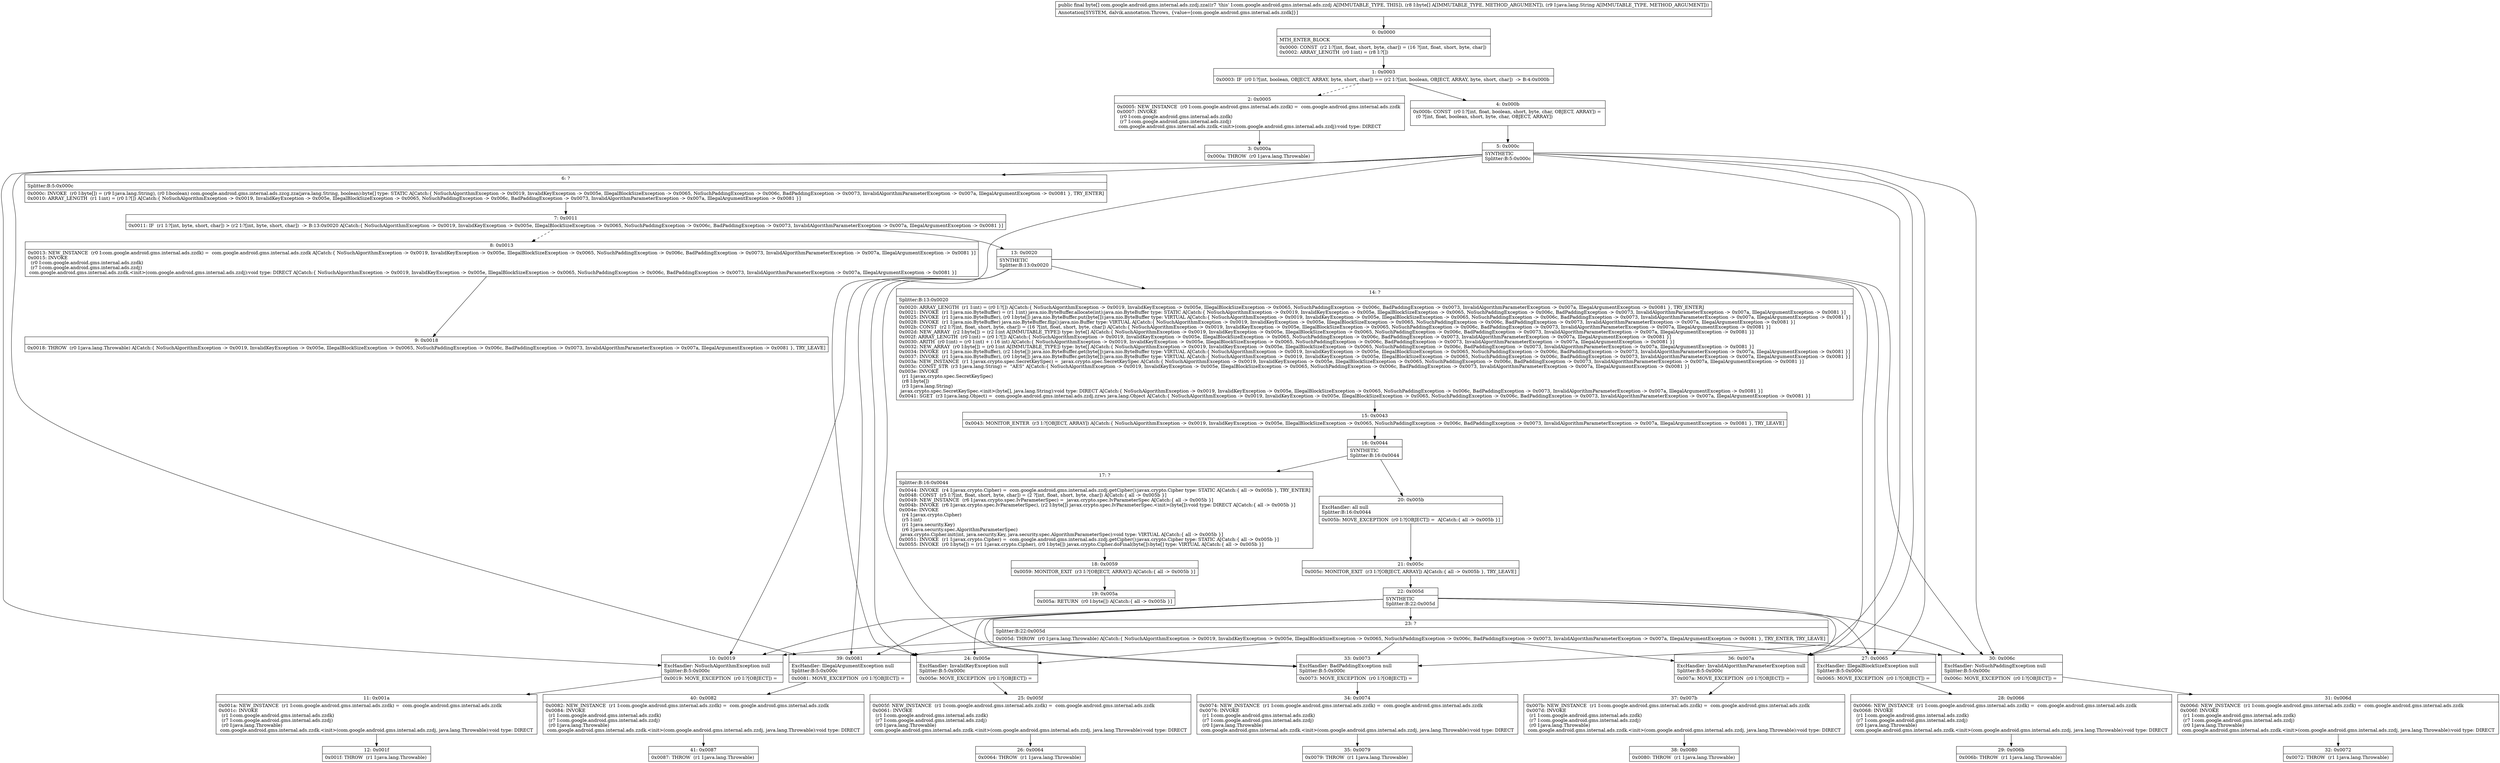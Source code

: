 digraph "CFG forcom.google.android.gms.internal.ads.zzdj.zza([BLjava\/lang\/String;)[B" {
Node_0 [shape=record,label="{0\:\ 0x0000|MTH_ENTER_BLOCK\l|0x0000: CONST  (r2 I:?[int, float, short, byte, char]) = (16 ?[int, float, short, byte, char]) \l0x0002: ARRAY_LENGTH  (r0 I:int) = (r8 I:?[]) \l}"];
Node_1 [shape=record,label="{1\:\ 0x0003|0x0003: IF  (r0 I:?[int, boolean, OBJECT, ARRAY, byte, short, char]) == (r2 I:?[int, boolean, OBJECT, ARRAY, byte, short, char])  \-\> B:4:0x000b \l}"];
Node_2 [shape=record,label="{2\:\ 0x0005|0x0005: NEW_INSTANCE  (r0 I:com.google.android.gms.internal.ads.zzdk) =  com.google.android.gms.internal.ads.zzdk \l0x0007: INVOKE  \l  (r0 I:com.google.android.gms.internal.ads.zzdk)\l  (r7 I:com.google.android.gms.internal.ads.zzdj)\l com.google.android.gms.internal.ads.zzdk.\<init\>(com.google.android.gms.internal.ads.zzdj):void type: DIRECT \l}"];
Node_3 [shape=record,label="{3\:\ 0x000a|0x000a: THROW  (r0 I:java.lang.Throwable) \l}"];
Node_4 [shape=record,label="{4\:\ 0x000b|0x000b: CONST  (r0 I:?[int, float, boolean, short, byte, char, OBJECT, ARRAY]) = \l  (0 ?[int, float, boolean, short, byte, char, OBJECT, ARRAY])\l \l}"];
Node_5 [shape=record,label="{5\:\ 0x000c|SYNTHETIC\lSplitter:B:5:0x000c\l}"];
Node_6 [shape=record,label="{6\:\ ?|Splitter:B:5:0x000c\l|0x000c: INVOKE  (r0 I:byte[]) = (r9 I:java.lang.String), (r0 I:boolean) com.google.android.gms.internal.ads.zzcg.zza(java.lang.String, boolean):byte[] type: STATIC A[Catch:\{ NoSuchAlgorithmException \-\> 0x0019, InvalidKeyException \-\> 0x005e, IllegalBlockSizeException \-\> 0x0065, NoSuchPaddingException \-\> 0x006c, BadPaddingException \-\> 0x0073, InvalidAlgorithmParameterException \-\> 0x007a, IllegalArgumentException \-\> 0x0081 \}, TRY_ENTER]\l0x0010: ARRAY_LENGTH  (r1 I:int) = (r0 I:?[]) A[Catch:\{ NoSuchAlgorithmException \-\> 0x0019, InvalidKeyException \-\> 0x005e, IllegalBlockSizeException \-\> 0x0065, NoSuchPaddingException \-\> 0x006c, BadPaddingException \-\> 0x0073, InvalidAlgorithmParameterException \-\> 0x007a, IllegalArgumentException \-\> 0x0081 \}]\l}"];
Node_7 [shape=record,label="{7\:\ 0x0011|0x0011: IF  (r1 I:?[int, byte, short, char]) \> (r2 I:?[int, byte, short, char])  \-\> B:13:0x0020 A[Catch:\{ NoSuchAlgorithmException \-\> 0x0019, InvalidKeyException \-\> 0x005e, IllegalBlockSizeException \-\> 0x0065, NoSuchPaddingException \-\> 0x006c, BadPaddingException \-\> 0x0073, InvalidAlgorithmParameterException \-\> 0x007a, IllegalArgumentException \-\> 0x0081 \}]\l}"];
Node_8 [shape=record,label="{8\:\ 0x0013|0x0013: NEW_INSTANCE  (r0 I:com.google.android.gms.internal.ads.zzdk) =  com.google.android.gms.internal.ads.zzdk A[Catch:\{ NoSuchAlgorithmException \-\> 0x0019, InvalidKeyException \-\> 0x005e, IllegalBlockSizeException \-\> 0x0065, NoSuchPaddingException \-\> 0x006c, BadPaddingException \-\> 0x0073, InvalidAlgorithmParameterException \-\> 0x007a, IllegalArgumentException \-\> 0x0081 \}]\l0x0015: INVOKE  \l  (r0 I:com.google.android.gms.internal.ads.zzdk)\l  (r7 I:com.google.android.gms.internal.ads.zzdj)\l com.google.android.gms.internal.ads.zzdk.\<init\>(com.google.android.gms.internal.ads.zzdj):void type: DIRECT A[Catch:\{ NoSuchAlgorithmException \-\> 0x0019, InvalidKeyException \-\> 0x005e, IllegalBlockSizeException \-\> 0x0065, NoSuchPaddingException \-\> 0x006c, BadPaddingException \-\> 0x0073, InvalidAlgorithmParameterException \-\> 0x007a, IllegalArgumentException \-\> 0x0081 \}]\l}"];
Node_9 [shape=record,label="{9\:\ 0x0018|0x0018: THROW  (r0 I:java.lang.Throwable) A[Catch:\{ NoSuchAlgorithmException \-\> 0x0019, InvalidKeyException \-\> 0x005e, IllegalBlockSizeException \-\> 0x0065, NoSuchPaddingException \-\> 0x006c, BadPaddingException \-\> 0x0073, InvalidAlgorithmParameterException \-\> 0x007a, IllegalArgumentException \-\> 0x0081 \}, TRY_LEAVE]\l}"];
Node_10 [shape=record,label="{10\:\ 0x0019|ExcHandler: NoSuchAlgorithmException null\lSplitter:B:5:0x000c\l|0x0019: MOVE_EXCEPTION  (r0 I:?[OBJECT]) =  \l}"];
Node_11 [shape=record,label="{11\:\ 0x001a|0x001a: NEW_INSTANCE  (r1 I:com.google.android.gms.internal.ads.zzdk) =  com.google.android.gms.internal.ads.zzdk \l0x001c: INVOKE  \l  (r1 I:com.google.android.gms.internal.ads.zzdk)\l  (r7 I:com.google.android.gms.internal.ads.zzdj)\l  (r0 I:java.lang.Throwable)\l com.google.android.gms.internal.ads.zzdk.\<init\>(com.google.android.gms.internal.ads.zzdj, java.lang.Throwable):void type: DIRECT \l}"];
Node_12 [shape=record,label="{12\:\ 0x001f|0x001f: THROW  (r1 I:java.lang.Throwable) \l}"];
Node_13 [shape=record,label="{13\:\ 0x0020|SYNTHETIC\lSplitter:B:13:0x0020\l}"];
Node_14 [shape=record,label="{14\:\ ?|Splitter:B:13:0x0020\l|0x0020: ARRAY_LENGTH  (r1 I:int) = (r0 I:?[]) A[Catch:\{ NoSuchAlgorithmException \-\> 0x0019, InvalidKeyException \-\> 0x005e, IllegalBlockSizeException \-\> 0x0065, NoSuchPaddingException \-\> 0x006c, BadPaddingException \-\> 0x0073, InvalidAlgorithmParameterException \-\> 0x007a, IllegalArgumentException \-\> 0x0081 \}, TRY_ENTER]\l0x0021: INVOKE  (r1 I:java.nio.ByteBuffer) = (r1 I:int) java.nio.ByteBuffer.allocate(int):java.nio.ByteBuffer type: STATIC A[Catch:\{ NoSuchAlgorithmException \-\> 0x0019, InvalidKeyException \-\> 0x005e, IllegalBlockSizeException \-\> 0x0065, NoSuchPaddingException \-\> 0x006c, BadPaddingException \-\> 0x0073, InvalidAlgorithmParameterException \-\> 0x007a, IllegalArgumentException \-\> 0x0081 \}]\l0x0025: INVOKE  (r1 I:java.nio.ByteBuffer), (r0 I:byte[]) java.nio.ByteBuffer.put(byte[]):java.nio.ByteBuffer type: VIRTUAL A[Catch:\{ NoSuchAlgorithmException \-\> 0x0019, InvalidKeyException \-\> 0x005e, IllegalBlockSizeException \-\> 0x0065, NoSuchPaddingException \-\> 0x006c, BadPaddingException \-\> 0x0073, InvalidAlgorithmParameterException \-\> 0x007a, IllegalArgumentException \-\> 0x0081 \}]\l0x0028: INVOKE  (r1 I:java.nio.ByteBuffer) java.nio.ByteBuffer.flip():java.nio.Buffer type: VIRTUAL A[Catch:\{ NoSuchAlgorithmException \-\> 0x0019, InvalidKeyException \-\> 0x005e, IllegalBlockSizeException \-\> 0x0065, NoSuchPaddingException \-\> 0x006c, BadPaddingException \-\> 0x0073, InvalidAlgorithmParameterException \-\> 0x007a, IllegalArgumentException \-\> 0x0081 \}]\l0x002b: CONST  (r2 I:?[int, float, short, byte, char]) = (16 ?[int, float, short, byte, char]) A[Catch:\{ NoSuchAlgorithmException \-\> 0x0019, InvalidKeyException \-\> 0x005e, IllegalBlockSizeException \-\> 0x0065, NoSuchPaddingException \-\> 0x006c, BadPaddingException \-\> 0x0073, InvalidAlgorithmParameterException \-\> 0x007a, IllegalArgumentException \-\> 0x0081 \}]\l0x002d: NEW_ARRAY  (r2 I:byte[]) = (r2 I:int A[IMMUTABLE_TYPE]) type: byte[] A[Catch:\{ NoSuchAlgorithmException \-\> 0x0019, InvalidKeyException \-\> 0x005e, IllegalBlockSizeException \-\> 0x0065, NoSuchPaddingException \-\> 0x006c, BadPaddingException \-\> 0x0073, InvalidAlgorithmParameterException \-\> 0x007a, IllegalArgumentException \-\> 0x0081 \}]\l0x002f: ARRAY_LENGTH  (r0 I:int) = (r0 I:?[]) A[Catch:\{ NoSuchAlgorithmException \-\> 0x0019, InvalidKeyException \-\> 0x005e, IllegalBlockSizeException \-\> 0x0065, NoSuchPaddingException \-\> 0x006c, BadPaddingException \-\> 0x0073, InvalidAlgorithmParameterException \-\> 0x007a, IllegalArgumentException \-\> 0x0081 \}]\l0x0030: ARITH  (r0 I:int) = (r0 I:int) + (\-16 int) A[Catch:\{ NoSuchAlgorithmException \-\> 0x0019, InvalidKeyException \-\> 0x005e, IllegalBlockSizeException \-\> 0x0065, NoSuchPaddingException \-\> 0x006c, BadPaddingException \-\> 0x0073, InvalidAlgorithmParameterException \-\> 0x007a, IllegalArgumentException \-\> 0x0081 \}]\l0x0032: NEW_ARRAY  (r0 I:byte[]) = (r0 I:int A[IMMUTABLE_TYPE]) type: byte[] A[Catch:\{ NoSuchAlgorithmException \-\> 0x0019, InvalidKeyException \-\> 0x005e, IllegalBlockSizeException \-\> 0x0065, NoSuchPaddingException \-\> 0x006c, BadPaddingException \-\> 0x0073, InvalidAlgorithmParameterException \-\> 0x007a, IllegalArgumentException \-\> 0x0081 \}]\l0x0034: INVOKE  (r1 I:java.nio.ByteBuffer), (r2 I:byte[]) java.nio.ByteBuffer.get(byte[]):java.nio.ByteBuffer type: VIRTUAL A[Catch:\{ NoSuchAlgorithmException \-\> 0x0019, InvalidKeyException \-\> 0x005e, IllegalBlockSizeException \-\> 0x0065, NoSuchPaddingException \-\> 0x006c, BadPaddingException \-\> 0x0073, InvalidAlgorithmParameterException \-\> 0x007a, IllegalArgumentException \-\> 0x0081 \}]\l0x0037: INVOKE  (r1 I:java.nio.ByteBuffer), (r0 I:byte[]) java.nio.ByteBuffer.get(byte[]):java.nio.ByteBuffer type: VIRTUAL A[Catch:\{ NoSuchAlgorithmException \-\> 0x0019, InvalidKeyException \-\> 0x005e, IllegalBlockSizeException \-\> 0x0065, NoSuchPaddingException \-\> 0x006c, BadPaddingException \-\> 0x0073, InvalidAlgorithmParameterException \-\> 0x007a, IllegalArgumentException \-\> 0x0081 \}]\l0x003a: NEW_INSTANCE  (r1 I:javax.crypto.spec.SecretKeySpec) =  javax.crypto.spec.SecretKeySpec A[Catch:\{ NoSuchAlgorithmException \-\> 0x0019, InvalidKeyException \-\> 0x005e, IllegalBlockSizeException \-\> 0x0065, NoSuchPaddingException \-\> 0x006c, BadPaddingException \-\> 0x0073, InvalidAlgorithmParameterException \-\> 0x007a, IllegalArgumentException \-\> 0x0081 \}]\l0x003c: CONST_STR  (r3 I:java.lang.String) =  \"AES\" A[Catch:\{ NoSuchAlgorithmException \-\> 0x0019, InvalidKeyException \-\> 0x005e, IllegalBlockSizeException \-\> 0x0065, NoSuchPaddingException \-\> 0x006c, BadPaddingException \-\> 0x0073, InvalidAlgorithmParameterException \-\> 0x007a, IllegalArgumentException \-\> 0x0081 \}]\l0x003e: INVOKE  \l  (r1 I:javax.crypto.spec.SecretKeySpec)\l  (r8 I:byte[])\l  (r3 I:java.lang.String)\l javax.crypto.spec.SecretKeySpec.\<init\>(byte[], java.lang.String):void type: DIRECT A[Catch:\{ NoSuchAlgorithmException \-\> 0x0019, InvalidKeyException \-\> 0x005e, IllegalBlockSizeException \-\> 0x0065, NoSuchPaddingException \-\> 0x006c, BadPaddingException \-\> 0x0073, InvalidAlgorithmParameterException \-\> 0x007a, IllegalArgumentException \-\> 0x0081 \}]\l0x0041: SGET  (r3 I:java.lang.Object) =  com.google.android.gms.internal.ads.zzdj.zzws java.lang.Object A[Catch:\{ NoSuchAlgorithmException \-\> 0x0019, InvalidKeyException \-\> 0x005e, IllegalBlockSizeException \-\> 0x0065, NoSuchPaddingException \-\> 0x006c, BadPaddingException \-\> 0x0073, InvalidAlgorithmParameterException \-\> 0x007a, IllegalArgumentException \-\> 0x0081 \}]\l}"];
Node_15 [shape=record,label="{15\:\ 0x0043|0x0043: MONITOR_ENTER  (r3 I:?[OBJECT, ARRAY]) A[Catch:\{ NoSuchAlgorithmException \-\> 0x0019, InvalidKeyException \-\> 0x005e, IllegalBlockSizeException \-\> 0x0065, NoSuchPaddingException \-\> 0x006c, BadPaddingException \-\> 0x0073, InvalidAlgorithmParameterException \-\> 0x007a, IllegalArgumentException \-\> 0x0081 \}, TRY_LEAVE]\l}"];
Node_16 [shape=record,label="{16\:\ 0x0044|SYNTHETIC\lSplitter:B:16:0x0044\l}"];
Node_17 [shape=record,label="{17\:\ ?|Splitter:B:16:0x0044\l|0x0044: INVOKE  (r4 I:javax.crypto.Cipher) =  com.google.android.gms.internal.ads.zzdj.getCipher():javax.crypto.Cipher type: STATIC A[Catch:\{ all \-\> 0x005b \}, TRY_ENTER]\l0x0048: CONST  (r5 I:?[int, float, short, byte, char]) = (2 ?[int, float, short, byte, char]) A[Catch:\{ all \-\> 0x005b \}]\l0x0049: NEW_INSTANCE  (r6 I:javax.crypto.spec.IvParameterSpec) =  javax.crypto.spec.IvParameterSpec A[Catch:\{ all \-\> 0x005b \}]\l0x004b: INVOKE  (r6 I:javax.crypto.spec.IvParameterSpec), (r2 I:byte[]) javax.crypto.spec.IvParameterSpec.\<init\>(byte[]):void type: DIRECT A[Catch:\{ all \-\> 0x005b \}]\l0x004e: INVOKE  \l  (r4 I:javax.crypto.Cipher)\l  (r5 I:int)\l  (r1 I:java.security.Key)\l  (r6 I:java.security.spec.AlgorithmParameterSpec)\l javax.crypto.Cipher.init(int, java.security.Key, java.security.spec.AlgorithmParameterSpec):void type: VIRTUAL A[Catch:\{ all \-\> 0x005b \}]\l0x0051: INVOKE  (r1 I:javax.crypto.Cipher) =  com.google.android.gms.internal.ads.zzdj.getCipher():javax.crypto.Cipher type: STATIC A[Catch:\{ all \-\> 0x005b \}]\l0x0055: INVOKE  (r0 I:byte[]) = (r1 I:javax.crypto.Cipher), (r0 I:byte[]) javax.crypto.Cipher.doFinal(byte[]):byte[] type: VIRTUAL A[Catch:\{ all \-\> 0x005b \}]\l}"];
Node_18 [shape=record,label="{18\:\ 0x0059|0x0059: MONITOR_EXIT  (r3 I:?[OBJECT, ARRAY]) A[Catch:\{ all \-\> 0x005b \}]\l}"];
Node_19 [shape=record,label="{19\:\ 0x005a|0x005a: RETURN  (r0 I:byte[]) A[Catch:\{ all \-\> 0x005b \}]\l}"];
Node_20 [shape=record,label="{20\:\ 0x005b|ExcHandler: all null\lSplitter:B:16:0x0044\l|0x005b: MOVE_EXCEPTION  (r0 I:?[OBJECT]) =  A[Catch:\{ all \-\> 0x005b \}]\l}"];
Node_21 [shape=record,label="{21\:\ 0x005c|0x005c: MONITOR_EXIT  (r3 I:?[OBJECT, ARRAY]) A[Catch:\{ all \-\> 0x005b \}, TRY_LEAVE]\l}"];
Node_22 [shape=record,label="{22\:\ 0x005d|SYNTHETIC\lSplitter:B:22:0x005d\l}"];
Node_23 [shape=record,label="{23\:\ ?|Splitter:B:22:0x005d\l|0x005d: THROW  (r0 I:java.lang.Throwable) A[Catch:\{ NoSuchAlgorithmException \-\> 0x0019, InvalidKeyException \-\> 0x005e, IllegalBlockSizeException \-\> 0x0065, NoSuchPaddingException \-\> 0x006c, BadPaddingException \-\> 0x0073, InvalidAlgorithmParameterException \-\> 0x007a, IllegalArgumentException \-\> 0x0081 \}, TRY_ENTER, TRY_LEAVE]\l}"];
Node_24 [shape=record,label="{24\:\ 0x005e|ExcHandler: InvalidKeyException null\lSplitter:B:5:0x000c\l|0x005e: MOVE_EXCEPTION  (r0 I:?[OBJECT]) =  \l}"];
Node_25 [shape=record,label="{25\:\ 0x005f|0x005f: NEW_INSTANCE  (r1 I:com.google.android.gms.internal.ads.zzdk) =  com.google.android.gms.internal.ads.zzdk \l0x0061: INVOKE  \l  (r1 I:com.google.android.gms.internal.ads.zzdk)\l  (r7 I:com.google.android.gms.internal.ads.zzdj)\l  (r0 I:java.lang.Throwable)\l com.google.android.gms.internal.ads.zzdk.\<init\>(com.google.android.gms.internal.ads.zzdj, java.lang.Throwable):void type: DIRECT \l}"];
Node_26 [shape=record,label="{26\:\ 0x0064|0x0064: THROW  (r1 I:java.lang.Throwable) \l}"];
Node_27 [shape=record,label="{27\:\ 0x0065|ExcHandler: IllegalBlockSizeException null\lSplitter:B:5:0x000c\l|0x0065: MOVE_EXCEPTION  (r0 I:?[OBJECT]) =  \l}"];
Node_28 [shape=record,label="{28\:\ 0x0066|0x0066: NEW_INSTANCE  (r1 I:com.google.android.gms.internal.ads.zzdk) =  com.google.android.gms.internal.ads.zzdk \l0x0068: INVOKE  \l  (r1 I:com.google.android.gms.internal.ads.zzdk)\l  (r7 I:com.google.android.gms.internal.ads.zzdj)\l  (r0 I:java.lang.Throwable)\l com.google.android.gms.internal.ads.zzdk.\<init\>(com.google.android.gms.internal.ads.zzdj, java.lang.Throwable):void type: DIRECT \l}"];
Node_29 [shape=record,label="{29\:\ 0x006b|0x006b: THROW  (r1 I:java.lang.Throwable) \l}"];
Node_30 [shape=record,label="{30\:\ 0x006c|ExcHandler: NoSuchPaddingException null\lSplitter:B:5:0x000c\l|0x006c: MOVE_EXCEPTION  (r0 I:?[OBJECT]) =  \l}"];
Node_31 [shape=record,label="{31\:\ 0x006d|0x006d: NEW_INSTANCE  (r1 I:com.google.android.gms.internal.ads.zzdk) =  com.google.android.gms.internal.ads.zzdk \l0x006f: INVOKE  \l  (r1 I:com.google.android.gms.internal.ads.zzdk)\l  (r7 I:com.google.android.gms.internal.ads.zzdj)\l  (r0 I:java.lang.Throwable)\l com.google.android.gms.internal.ads.zzdk.\<init\>(com.google.android.gms.internal.ads.zzdj, java.lang.Throwable):void type: DIRECT \l}"];
Node_32 [shape=record,label="{32\:\ 0x0072|0x0072: THROW  (r1 I:java.lang.Throwable) \l}"];
Node_33 [shape=record,label="{33\:\ 0x0073|ExcHandler: BadPaddingException null\lSplitter:B:5:0x000c\l|0x0073: MOVE_EXCEPTION  (r0 I:?[OBJECT]) =  \l}"];
Node_34 [shape=record,label="{34\:\ 0x0074|0x0074: NEW_INSTANCE  (r1 I:com.google.android.gms.internal.ads.zzdk) =  com.google.android.gms.internal.ads.zzdk \l0x0076: INVOKE  \l  (r1 I:com.google.android.gms.internal.ads.zzdk)\l  (r7 I:com.google.android.gms.internal.ads.zzdj)\l  (r0 I:java.lang.Throwable)\l com.google.android.gms.internal.ads.zzdk.\<init\>(com.google.android.gms.internal.ads.zzdj, java.lang.Throwable):void type: DIRECT \l}"];
Node_35 [shape=record,label="{35\:\ 0x0079|0x0079: THROW  (r1 I:java.lang.Throwable) \l}"];
Node_36 [shape=record,label="{36\:\ 0x007a|ExcHandler: InvalidAlgorithmParameterException null\lSplitter:B:5:0x000c\l|0x007a: MOVE_EXCEPTION  (r0 I:?[OBJECT]) =  \l}"];
Node_37 [shape=record,label="{37\:\ 0x007b|0x007b: NEW_INSTANCE  (r1 I:com.google.android.gms.internal.ads.zzdk) =  com.google.android.gms.internal.ads.zzdk \l0x007d: INVOKE  \l  (r1 I:com.google.android.gms.internal.ads.zzdk)\l  (r7 I:com.google.android.gms.internal.ads.zzdj)\l  (r0 I:java.lang.Throwable)\l com.google.android.gms.internal.ads.zzdk.\<init\>(com.google.android.gms.internal.ads.zzdj, java.lang.Throwable):void type: DIRECT \l}"];
Node_38 [shape=record,label="{38\:\ 0x0080|0x0080: THROW  (r1 I:java.lang.Throwable) \l}"];
Node_39 [shape=record,label="{39\:\ 0x0081|ExcHandler: IllegalArgumentException null\lSplitter:B:5:0x000c\l|0x0081: MOVE_EXCEPTION  (r0 I:?[OBJECT]) =  \l}"];
Node_40 [shape=record,label="{40\:\ 0x0082|0x0082: NEW_INSTANCE  (r1 I:com.google.android.gms.internal.ads.zzdk) =  com.google.android.gms.internal.ads.zzdk \l0x0084: INVOKE  \l  (r1 I:com.google.android.gms.internal.ads.zzdk)\l  (r7 I:com.google.android.gms.internal.ads.zzdj)\l  (r0 I:java.lang.Throwable)\l com.google.android.gms.internal.ads.zzdk.\<init\>(com.google.android.gms.internal.ads.zzdj, java.lang.Throwable):void type: DIRECT \l}"];
Node_41 [shape=record,label="{41\:\ 0x0087|0x0087: THROW  (r1 I:java.lang.Throwable) \l}"];
MethodNode[shape=record,label="{public final byte[] com.google.android.gms.internal.ads.zzdj.zza((r7 'this' I:com.google.android.gms.internal.ads.zzdj A[IMMUTABLE_TYPE, THIS]), (r8 I:byte[] A[IMMUTABLE_TYPE, METHOD_ARGUMENT]), (r9 I:java.lang.String A[IMMUTABLE_TYPE, METHOD_ARGUMENT]))  | Annotation[SYSTEM, dalvik.annotation.Throws, \{value=[com.google.android.gms.internal.ads.zzdk]\}]\l}"];
MethodNode -> Node_0;
Node_0 -> Node_1;
Node_1 -> Node_2[style=dashed];
Node_1 -> Node_4;
Node_2 -> Node_3;
Node_4 -> Node_5;
Node_5 -> Node_6;
Node_5 -> Node_10;
Node_5 -> Node_24;
Node_5 -> Node_27;
Node_5 -> Node_30;
Node_5 -> Node_33;
Node_5 -> Node_36;
Node_5 -> Node_39;
Node_6 -> Node_7;
Node_7 -> Node_8[style=dashed];
Node_7 -> Node_13;
Node_8 -> Node_9;
Node_10 -> Node_11;
Node_11 -> Node_12;
Node_13 -> Node_14;
Node_13 -> Node_10;
Node_13 -> Node_24;
Node_13 -> Node_27;
Node_13 -> Node_30;
Node_13 -> Node_33;
Node_13 -> Node_36;
Node_13 -> Node_39;
Node_14 -> Node_15;
Node_15 -> Node_16;
Node_16 -> Node_17;
Node_16 -> Node_20;
Node_17 -> Node_18;
Node_18 -> Node_19;
Node_20 -> Node_21;
Node_21 -> Node_22;
Node_22 -> Node_23;
Node_22 -> Node_10;
Node_22 -> Node_24;
Node_22 -> Node_27;
Node_22 -> Node_30;
Node_22 -> Node_33;
Node_22 -> Node_36;
Node_22 -> Node_39;
Node_23 -> Node_10;
Node_23 -> Node_24;
Node_23 -> Node_27;
Node_23 -> Node_30;
Node_23 -> Node_33;
Node_23 -> Node_36;
Node_23 -> Node_39;
Node_24 -> Node_25;
Node_25 -> Node_26;
Node_27 -> Node_28;
Node_28 -> Node_29;
Node_30 -> Node_31;
Node_31 -> Node_32;
Node_33 -> Node_34;
Node_34 -> Node_35;
Node_36 -> Node_37;
Node_37 -> Node_38;
Node_39 -> Node_40;
Node_40 -> Node_41;
}

